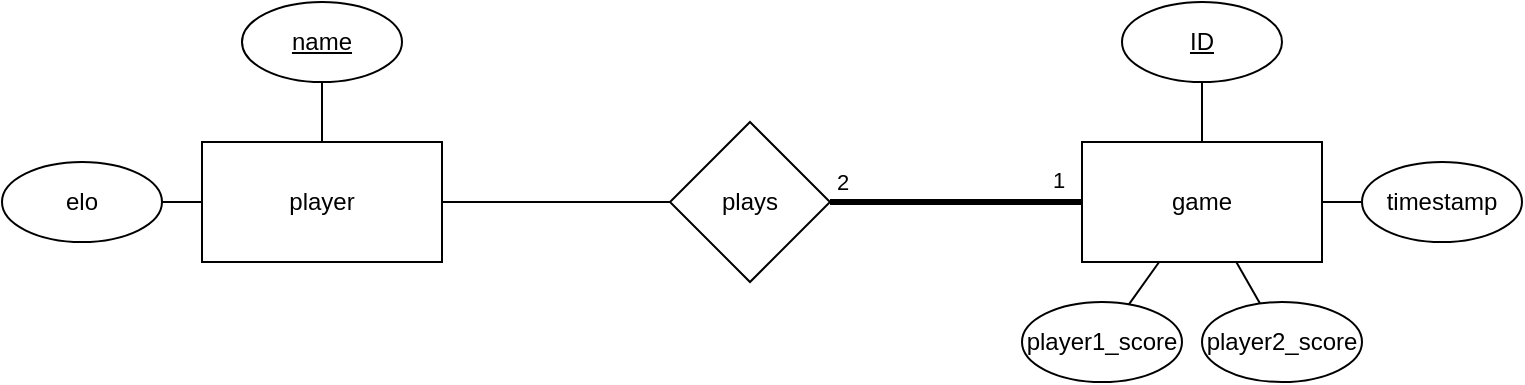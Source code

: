 <mxfile version="16.6.6" type="device"><diagram id="_Feyn2ZzXpximw-xBXJ5" name="Page-1"><mxGraphModel dx="1131" dy="731" grid="1" gridSize="10" guides="1" tooltips="1" connect="1" arrows="1" fold="1" page="1" pageScale="1" pageWidth="827" pageHeight="1169" math="0" shadow="0"><root><mxCell id="0"/><mxCell id="1" parent="0"/><mxCell id="zTFMHNaj2jTRM7o0TwMw-18" style="edgeStyle=none;rounded=0;orthogonalLoop=1;jettySize=auto;html=1;endArrow=none;endFill=0;strokeWidth=1;" edge="1" parent="1" source="zTFMHNaj2jTRM7o0TwMw-1" target="zTFMHNaj2jTRM7o0TwMw-17"><mxGeometry relative="1" as="geometry"/></mxCell><mxCell id="zTFMHNaj2jTRM7o0TwMw-19" style="edgeStyle=none;rounded=0;orthogonalLoop=1;jettySize=auto;html=1;endArrow=none;endFill=0;strokeWidth=1;" edge="1" parent="1" source="zTFMHNaj2jTRM7o0TwMw-1" target="zTFMHNaj2jTRM7o0TwMw-4"><mxGeometry relative="1" as="geometry"/></mxCell><mxCell id="zTFMHNaj2jTRM7o0TwMw-1" value="player" style="rounded=0;whiteSpace=wrap;html=1;" vertex="1" parent="1"><mxGeometry x="140" y="340" width="120" height="60" as="geometry"/></mxCell><mxCell id="zTFMHNaj2jTRM7o0TwMw-8" style="rounded=0;orthogonalLoop=1;jettySize=auto;html=1;endArrow=none;endFill=0;strokeWidth=3;" edge="1" parent="1" source="zTFMHNaj2jTRM7o0TwMw-2" target="zTFMHNaj2jTRM7o0TwMw-7"><mxGeometry relative="1" as="geometry"/></mxCell><mxCell id="zTFMHNaj2jTRM7o0TwMw-12" value="1" style="edgeLabel;html=1;align=center;verticalAlign=middle;resizable=0;points=[];" vertex="1" connectable="0" parent="zTFMHNaj2jTRM7o0TwMw-8"><mxGeometry x="-0.5" y="1" relative="1" as="geometry"><mxPoint x="19" y="-12" as="offset"/></mxGeometry></mxCell><mxCell id="zTFMHNaj2jTRM7o0TwMw-13" value="2" style="edgeLabel;html=1;align=center;verticalAlign=middle;resizable=0;points=[];" vertex="1" connectable="0" parent="zTFMHNaj2jTRM7o0TwMw-8"><mxGeometry x="0.779" y="-2" relative="1" as="geometry"><mxPoint x="-8" y="-8" as="offset"/></mxGeometry></mxCell><mxCell id="zTFMHNaj2jTRM7o0TwMw-20" style="edgeStyle=none;rounded=0;orthogonalLoop=1;jettySize=auto;html=1;endArrow=none;endFill=0;strokeWidth=1;" edge="1" parent="1" source="zTFMHNaj2jTRM7o0TwMw-2" target="zTFMHNaj2jTRM7o0TwMw-6"><mxGeometry relative="1" as="geometry"/></mxCell><mxCell id="zTFMHNaj2jTRM7o0TwMw-21" style="edgeStyle=none;rounded=0;orthogonalLoop=1;jettySize=auto;html=1;endArrow=none;endFill=0;strokeWidth=1;" edge="1" parent="1" source="zTFMHNaj2jTRM7o0TwMw-2" target="zTFMHNaj2jTRM7o0TwMw-15"><mxGeometry relative="1" as="geometry"/></mxCell><mxCell id="zTFMHNaj2jTRM7o0TwMw-22" style="edgeStyle=none;rounded=0;orthogonalLoop=1;jettySize=auto;html=1;endArrow=none;endFill=0;strokeWidth=1;" edge="1" parent="1" source="zTFMHNaj2jTRM7o0TwMw-2" target="zTFMHNaj2jTRM7o0TwMw-16"><mxGeometry relative="1" as="geometry"/></mxCell><mxCell id="zTFMHNaj2jTRM7o0TwMw-2" value="game" style="rounded=0;whiteSpace=wrap;html=1;" vertex="1" parent="1"><mxGeometry x="580" y="340" width="120" height="60" as="geometry"/></mxCell><mxCell id="zTFMHNaj2jTRM7o0TwMw-4" value="&lt;u&gt;name&lt;/u&gt;" style="ellipse;whiteSpace=wrap;html=1;" vertex="1" parent="1"><mxGeometry x="160" y="270" width="80" height="40" as="geometry"/></mxCell><mxCell id="zTFMHNaj2jTRM7o0TwMw-6" value="&lt;u&gt;ID&lt;/u&gt;" style="ellipse;whiteSpace=wrap;html=1;" vertex="1" parent="1"><mxGeometry x="600" y="270" width="80" height="40" as="geometry"/></mxCell><mxCell id="zTFMHNaj2jTRM7o0TwMw-9" style="edgeStyle=none;rounded=0;orthogonalLoop=1;jettySize=auto;html=1;endArrow=none;endFill=0;" edge="1" parent="1" source="zTFMHNaj2jTRM7o0TwMw-7" target="zTFMHNaj2jTRM7o0TwMw-1"><mxGeometry relative="1" as="geometry"/></mxCell><mxCell id="zTFMHNaj2jTRM7o0TwMw-7" value="plays" style="rhombus;whiteSpace=wrap;html=1;" vertex="1" parent="1"><mxGeometry x="374" y="330" width="80" height="80" as="geometry"/></mxCell><mxCell id="zTFMHNaj2jTRM7o0TwMw-15" value="player1_score" style="ellipse;whiteSpace=wrap;html=1;" vertex="1" parent="1"><mxGeometry x="550" y="420" width="80" height="40" as="geometry"/></mxCell><mxCell id="zTFMHNaj2jTRM7o0TwMw-16" value="player2_score" style="ellipse;whiteSpace=wrap;html=1;" vertex="1" parent="1"><mxGeometry x="640" y="420" width="80" height="40" as="geometry"/></mxCell><mxCell id="zTFMHNaj2jTRM7o0TwMw-17" value="elo" style="ellipse;whiteSpace=wrap;html=1;" vertex="1" parent="1"><mxGeometry x="40" y="350" width="80" height="40" as="geometry"/></mxCell><mxCell id="zTFMHNaj2jTRM7o0TwMw-24" style="edgeStyle=none;rounded=0;orthogonalLoop=1;jettySize=auto;html=1;endArrow=none;endFill=0;strokeWidth=1;" edge="1" parent="1" source="zTFMHNaj2jTRM7o0TwMw-23" target="zTFMHNaj2jTRM7o0TwMw-2"><mxGeometry relative="1" as="geometry"/></mxCell><mxCell id="zTFMHNaj2jTRM7o0TwMw-23" value="timestamp" style="ellipse;whiteSpace=wrap;html=1;" vertex="1" parent="1"><mxGeometry x="720" y="350" width="80" height="40" as="geometry"/></mxCell></root></mxGraphModel></diagram></mxfile>